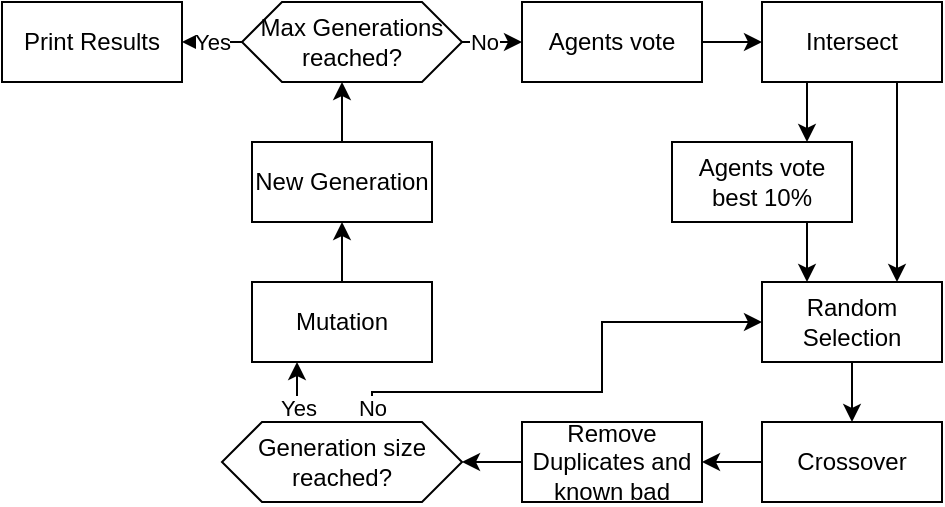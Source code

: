 <mxfile version="24.2.5" type="device">
  <diagram id="C5RBs43oDa-KdzZeNtuy" name="Page-1">
    <mxGraphModel dx="1373" dy="566" grid="1" gridSize="10" guides="1" tooltips="1" connect="1" arrows="1" fold="1" page="1" pageScale="1" pageWidth="827" pageHeight="1169" math="0" shadow="0">
      <root>
        <mxCell id="WIyWlLk6GJQsqaUBKTNV-0" />
        <mxCell id="WIyWlLk6GJQsqaUBKTNV-1" parent="WIyWlLk6GJQsqaUBKTNV-0" />
        <mxCell id="Fj9VOUt9VLm28xdG6WXE-35" value="No" style="edgeStyle=orthogonalEdgeStyle;rounded=0;orthogonalLoop=1;jettySize=auto;html=1;exitX=1;exitY=0.5;exitDx=0;exitDy=0;entryX=0;entryY=0.5;entryDx=0;entryDy=0;" edge="1" parent="WIyWlLk6GJQsqaUBKTNV-1" source="Fj9VOUt9VLm28xdG6WXE-43" target="Fj9VOUt9VLm28xdG6WXE-1">
          <mxGeometry x="-0.314" relative="1" as="geometry">
            <mxPoint x="185" y="215" as="sourcePoint" />
            <mxPoint as="offset" />
          </mxGeometry>
        </mxCell>
        <mxCell id="Fj9VOUt9VLm28xdG6WXE-41" value="Yes" style="edgeStyle=orthogonalEdgeStyle;rounded=0;orthogonalLoop=1;jettySize=auto;html=1;exitX=0;exitY=0.5;exitDx=0;exitDy=0;entryX=1;entryY=0.5;entryDx=0;entryDy=0;" edge="1" parent="WIyWlLk6GJQsqaUBKTNV-1" source="Fj9VOUt9VLm28xdG6WXE-43" target="Fj9VOUt9VLm28xdG6WXE-40">
          <mxGeometry relative="1" as="geometry">
            <mxPoint x="95" y="215" as="sourcePoint" />
          </mxGeometry>
        </mxCell>
        <mxCell id="Fj9VOUt9VLm28xdG6WXE-36" style="edgeStyle=orthogonalEdgeStyle;rounded=0;orthogonalLoop=1;jettySize=auto;html=1;exitX=1;exitY=0.5;exitDx=0;exitDy=0;" edge="1" parent="WIyWlLk6GJQsqaUBKTNV-1" source="Fj9VOUt9VLm28xdG6WXE-1" target="Fj9VOUt9VLm28xdG6WXE-2">
          <mxGeometry relative="1" as="geometry" />
        </mxCell>
        <mxCell id="Fj9VOUt9VLm28xdG6WXE-1" value="Agents vote" style="whiteSpace=wrap;html=1;" vertex="1" parent="WIyWlLk6GJQsqaUBKTNV-1">
          <mxGeometry x="230" y="220" width="90" height="40" as="geometry" />
        </mxCell>
        <mxCell id="Fj9VOUt9VLm28xdG6WXE-22" style="edgeStyle=orthogonalEdgeStyle;rounded=0;orthogonalLoop=1;jettySize=auto;html=1;exitX=0.75;exitY=1;exitDx=0;exitDy=0;entryX=0.75;entryY=0;entryDx=0;entryDy=0;" edge="1" parent="WIyWlLk6GJQsqaUBKTNV-1" source="Fj9VOUt9VLm28xdG6WXE-2" target="Fj9VOUt9VLm28xdG6WXE-4">
          <mxGeometry relative="1" as="geometry" />
        </mxCell>
        <mxCell id="Fj9VOUt9VLm28xdG6WXE-27" style="edgeStyle=orthogonalEdgeStyle;rounded=0;orthogonalLoop=1;jettySize=auto;html=1;exitX=0.25;exitY=1;exitDx=0;exitDy=0;entryX=0.75;entryY=0;entryDx=0;entryDy=0;" edge="1" parent="WIyWlLk6GJQsqaUBKTNV-1" source="Fj9VOUt9VLm28xdG6WXE-2" target="Fj9VOUt9VLm28xdG6WXE-3">
          <mxGeometry relative="1" as="geometry" />
        </mxCell>
        <mxCell id="Fj9VOUt9VLm28xdG6WXE-2" value="Intersect" style="whiteSpace=wrap;html=1;" vertex="1" parent="WIyWlLk6GJQsqaUBKTNV-1">
          <mxGeometry x="350" y="220" width="90" height="40" as="geometry" />
        </mxCell>
        <mxCell id="Fj9VOUt9VLm28xdG6WXE-26" style="edgeStyle=orthogonalEdgeStyle;rounded=0;orthogonalLoop=1;jettySize=auto;html=1;exitX=0.75;exitY=1;exitDx=0;exitDy=0;entryX=0.25;entryY=0;entryDx=0;entryDy=0;" edge="1" parent="WIyWlLk6GJQsqaUBKTNV-1" source="Fj9VOUt9VLm28xdG6WXE-3" target="Fj9VOUt9VLm28xdG6WXE-4">
          <mxGeometry relative="1" as="geometry" />
        </mxCell>
        <mxCell id="Fj9VOUt9VLm28xdG6WXE-3" value="Agents vote best 10%" style="whiteSpace=wrap;html=1;" vertex="1" parent="WIyWlLk6GJQsqaUBKTNV-1">
          <mxGeometry x="305" y="290" width="90" height="40" as="geometry" />
        </mxCell>
        <mxCell id="Fj9VOUt9VLm28xdG6WXE-28" style="edgeStyle=orthogonalEdgeStyle;rounded=0;orthogonalLoop=1;jettySize=auto;html=1;exitX=0.5;exitY=1;exitDx=0;exitDy=0;entryX=0.5;entryY=0;entryDx=0;entryDy=0;" edge="1" parent="WIyWlLk6GJQsqaUBKTNV-1" source="Fj9VOUt9VLm28xdG6WXE-4" target="Fj9VOUt9VLm28xdG6WXE-9">
          <mxGeometry relative="1" as="geometry" />
        </mxCell>
        <mxCell id="Fj9VOUt9VLm28xdG6WXE-4" value="Random Selection" style="whiteSpace=wrap;html=1;" vertex="1" parent="WIyWlLk6GJQsqaUBKTNV-1">
          <mxGeometry x="350" y="360" width="90" height="40" as="geometry" />
        </mxCell>
        <mxCell id="Fj9VOUt9VLm28xdG6WXE-29" style="edgeStyle=orthogonalEdgeStyle;rounded=0;orthogonalLoop=1;jettySize=auto;html=1;exitX=0;exitY=0.5;exitDx=0;exitDy=0;entryX=1;entryY=0.5;entryDx=0;entryDy=0;" edge="1" parent="WIyWlLk6GJQsqaUBKTNV-1" source="Fj9VOUt9VLm28xdG6WXE-9" target="Fj9VOUt9VLm28xdG6WXE-11">
          <mxGeometry relative="1" as="geometry" />
        </mxCell>
        <mxCell id="Fj9VOUt9VLm28xdG6WXE-9" value="Crossover" style="whiteSpace=wrap;html=1;" vertex="1" parent="WIyWlLk6GJQsqaUBKTNV-1">
          <mxGeometry x="350" y="430" width="90" height="40" as="geometry" />
        </mxCell>
        <mxCell id="Fj9VOUt9VLm28xdG6WXE-10" value="Mutation" style="whiteSpace=wrap;html=1;" vertex="1" parent="WIyWlLk6GJQsqaUBKTNV-1">
          <mxGeometry x="95" y="360" width="90" height="40" as="geometry" />
        </mxCell>
        <mxCell id="Fj9VOUt9VLm28xdG6WXE-30" style="edgeStyle=orthogonalEdgeStyle;rounded=0;orthogonalLoop=1;jettySize=auto;html=1;exitX=0;exitY=0.5;exitDx=0;exitDy=0;entryX=1;entryY=0.5;entryDx=0;entryDy=0;" edge="1" parent="WIyWlLk6GJQsqaUBKTNV-1" source="Fj9VOUt9VLm28xdG6WXE-11" target="Fj9VOUt9VLm28xdG6WXE-12">
          <mxGeometry relative="1" as="geometry" />
        </mxCell>
        <mxCell id="Fj9VOUt9VLm28xdG6WXE-11" value="Remove Duplicates and known bad" style="whiteSpace=wrap;html=1;" vertex="1" parent="WIyWlLk6GJQsqaUBKTNV-1">
          <mxGeometry x="230" y="430" width="90" height="40" as="geometry" />
        </mxCell>
        <mxCell id="Fj9VOUt9VLm28xdG6WXE-32" value="No" style="edgeStyle=orthogonalEdgeStyle;rounded=0;orthogonalLoop=1;jettySize=auto;html=1;exitX=0.625;exitY=0;exitDx=0;exitDy=0;entryX=0;entryY=0.5;entryDx=0;entryDy=0;" edge="1" parent="WIyWlLk6GJQsqaUBKTNV-1" source="Fj9VOUt9VLm28xdG6WXE-12" target="Fj9VOUt9VLm28xdG6WXE-4">
          <mxGeometry x="-0.943" relative="1" as="geometry">
            <Array as="points">
              <mxPoint x="155" y="415" />
              <mxPoint x="270" y="415" />
              <mxPoint x="270" y="380" />
            </Array>
            <mxPoint as="offset" />
          </mxGeometry>
        </mxCell>
        <mxCell id="Fj9VOUt9VLm28xdG6WXE-42" value="Yes" style="edgeStyle=orthogonalEdgeStyle;rounded=0;orthogonalLoop=1;jettySize=auto;html=1;exitX=0.375;exitY=0;exitDx=0;exitDy=0;entryX=0.25;entryY=1;entryDx=0;entryDy=0;" edge="1" parent="WIyWlLk6GJQsqaUBKTNV-1" source="Fj9VOUt9VLm28xdG6WXE-12" target="Fj9VOUt9VLm28xdG6WXE-10">
          <mxGeometry x="-0.226" relative="1" as="geometry">
            <mxPoint as="offset" />
          </mxGeometry>
        </mxCell>
        <mxCell id="Fj9VOUt9VLm28xdG6WXE-12" value="Generation size reached?" style="shape=hexagon;perimeter=hexagonPerimeter2;whiteSpace=wrap;html=1;fixedSize=1;" vertex="1" parent="WIyWlLk6GJQsqaUBKTNV-1">
          <mxGeometry x="80" y="430" width="120" height="40" as="geometry" />
        </mxCell>
        <mxCell id="Fj9VOUt9VLm28xdG6WXE-34" style="edgeStyle=orthogonalEdgeStyle;rounded=0;orthogonalLoop=1;jettySize=auto;html=1;exitX=0.5;exitY=0;exitDx=0;exitDy=0;entryX=0.5;entryY=1;entryDx=0;entryDy=0;entryPerimeter=0;" edge="1" parent="WIyWlLk6GJQsqaUBKTNV-1" source="Fj9VOUt9VLm28xdG6WXE-37">
          <mxGeometry relative="1" as="geometry">
            <mxPoint x="140" y="260" as="targetPoint" />
          </mxGeometry>
        </mxCell>
        <mxCell id="Fj9VOUt9VLm28xdG6WXE-38" value="" style="edgeStyle=orthogonalEdgeStyle;rounded=0;orthogonalLoop=1;jettySize=auto;html=1;exitX=0.5;exitY=0;exitDx=0;exitDy=0;entryX=0.5;entryY=1;entryDx=0;entryDy=0;entryPerimeter=0;" edge="1" parent="WIyWlLk6GJQsqaUBKTNV-1" source="Fj9VOUt9VLm28xdG6WXE-10" target="Fj9VOUt9VLm28xdG6WXE-37">
          <mxGeometry relative="1" as="geometry">
            <mxPoint x="160" y="340" as="sourcePoint" />
            <mxPoint x="160" y="285" as="targetPoint" />
          </mxGeometry>
        </mxCell>
        <mxCell id="Fj9VOUt9VLm28xdG6WXE-37" value="New Generation" style="whiteSpace=wrap;html=1;" vertex="1" parent="WIyWlLk6GJQsqaUBKTNV-1">
          <mxGeometry x="95" y="290" width="90" height="40" as="geometry" />
        </mxCell>
        <mxCell id="Fj9VOUt9VLm28xdG6WXE-40" value="Print Results" style="whiteSpace=wrap;html=1;" vertex="1" parent="WIyWlLk6GJQsqaUBKTNV-1">
          <mxGeometry x="-30" y="220" width="90" height="40" as="geometry" />
        </mxCell>
        <mxCell id="Fj9VOUt9VLm28xdG6WXE-43" value="Max Generations reached?" style="shape=hexagon;perimeter=hexagonPerimeter2;whiteSpace=wrap;html=1;fixedSize=1;" vertex="1" parent="WIyWlLk6GJQsqaUBKTNV-1">
          <mxGeometry x="90" y="220" width="110" height="40" as="geometry" />
        </mxCell>
      </root>
    </mxGraphModel>
  </diagram>
</mxfile>
